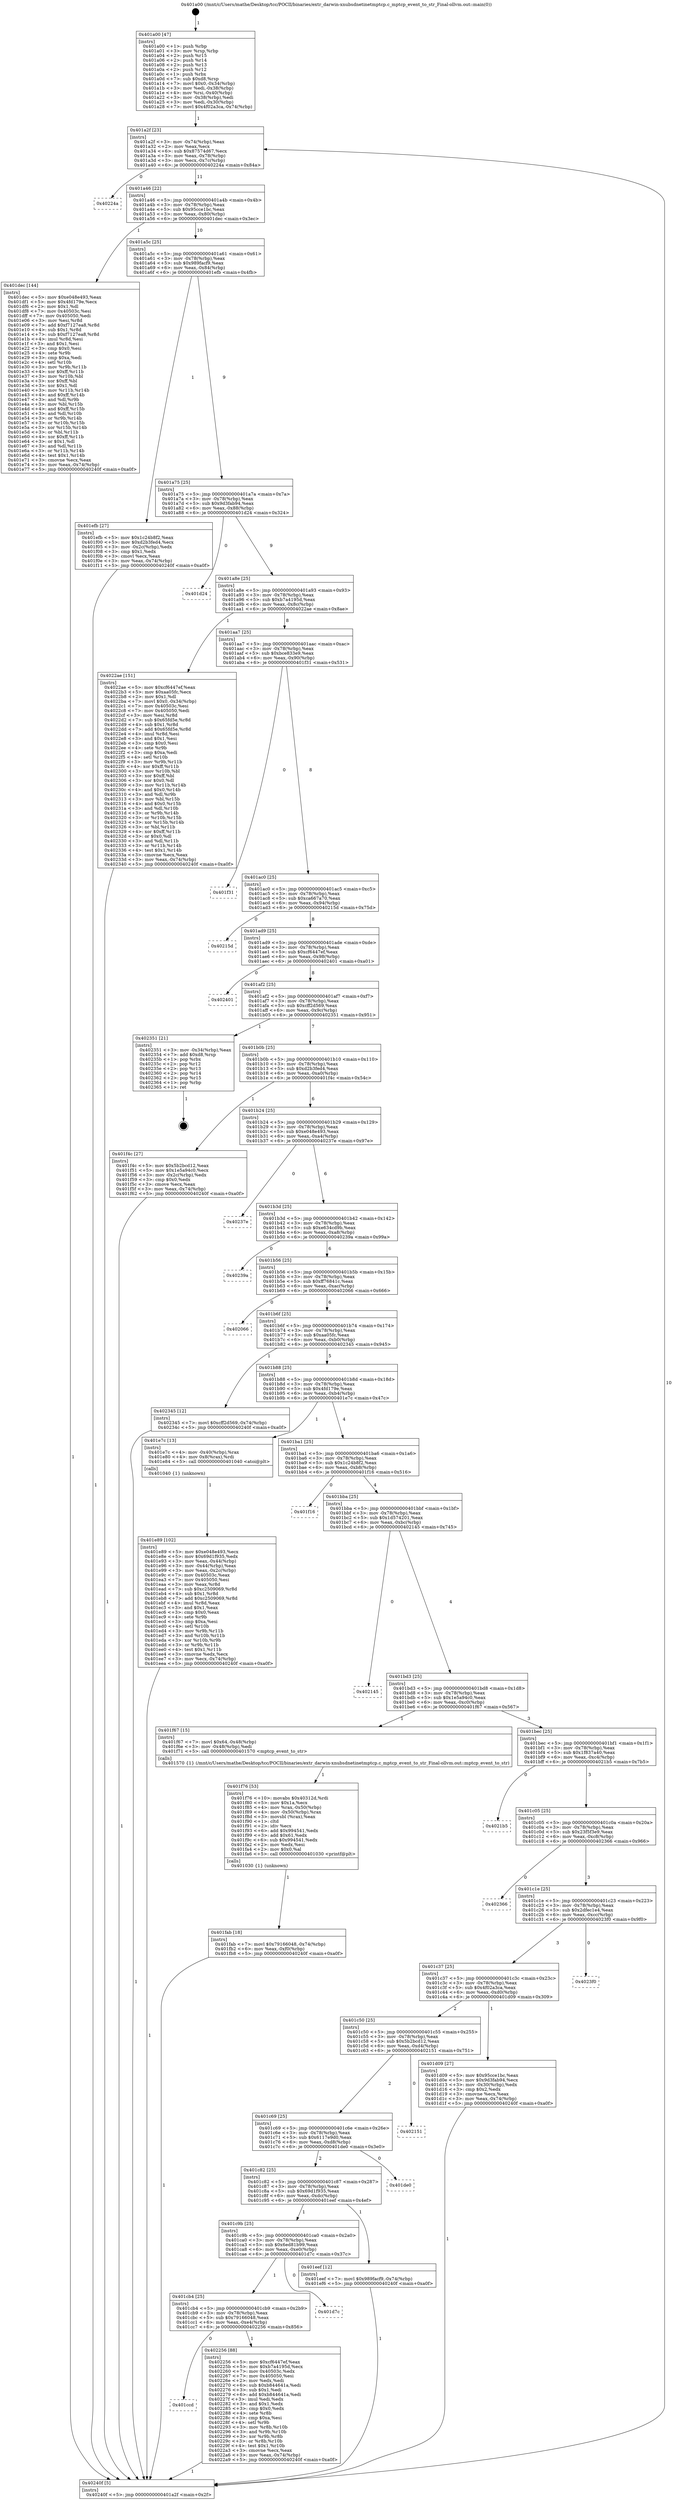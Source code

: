 digraph "0x401a00" {
  label = "0x401a00 (/mnt/c/Users/mathe/Desktop/tcc/POCII/binaries/extr_darwin-xnubsdnetinetmptcp.c_mptcp_event_to_str_Final-ollvm.out::main(0))"
  labelloc = "t"
  node[shape=record]

  Entry [label="",width=0.3,height=0.3,shape=circle,fillcolor=black,style=filled]
  "0x401a2f" [label="{
     0x401a2f [23]\l
     | [instrs]\l
     &nbsp;&nbsp;0x401a2f \<+3\>: mov -0x74(%rbp),%eax\l
     &nbsp;&nbsp;0x401a32 \<+2\>: mov %eax,%ecx\l
     &nbsp;&nbsp;0x401a34 \<+6\>: sub $0x87574d67,%ecx\l
     &nbsp;&nbsp;0x401a3a \<+3\>: mov %eax,-0x78(%rbp)\l
     &nbsp;&nbsp;0x401a3d \<+3\>: mov %ecx,-0x7c(%rbp)\l
     &nbsp;&nbsp;0x401a40 \<+6\>: je 000000000040224a \<main+0x84a\>\l
  }"]
  "0x40224a" [label="{
     0x40224a\l
  }", style=dashed]
  "0x401a46" [label="{
     0x401a46 [22]\l
     | [instrs]\l
     &nbsp;&nbsp;0x401a46 \<+5\>: jmp 0000000000401a4b \<main+0x4b\>\l
     &nbsp;&nbsp;0x401a4b \<+3\>: mov -0x78(%rbp),%eax\l
     &nbsp;&nbsp;0x401a4e \<+5\>: sub $0x95cce1bc,%eax\l
     &nbsp;&nbsp;0x401a53 \<+3\>: mov %eax,-0x80(%rbp)\l
     &nbsp;&nbsp;0x401a56 \<+6\>: je 0000000000401dec \<main+0x3ec\>\l
  }"]
  Exit [label="",width=0.3,height=0.3,shape=circle,fillcolor=black,style=filled,peripheries=2]
  "0x401dec" [label="{
     0x401dec [144]\l
     | [instrs]\l
     &nbsp;&nbsp;0x401dec \<+5\>: mov $0xe048e493,%eax\l
     &nbsp;&nbsp;0x401df1 \<+5\>: mov $0x4fd179e,%ecx\l
     &nbsp;&nbsp;0x401df6 \<+2\>: mov $0x1,%dl\l
     &nbsp;&nbsp;0x401df8 \<+7\>: mov 0x40503c,%esi\l
     &nbsp;&nbsp;0x401dff \<+7\>: mov 0x405050,%edi\l
     &nbsp;&nbsp;0x401e06 \<+3\>: mov %esi,%r8d\l
     &nbsp;&nbsp;0x401e09 \<+7\>: add $0xf7127ea8,%r8d\l
     &nbsp;&nbsp;0x401e10 \<+4\>: sub $0x1,%r8d\l
     &nbsp;&nbsp;0x401e14 \<+7\>: sub $0xf7127ea8,%r8d\l
     &nbsp;&nbsp;0x401e1b \<+4\>: imul %r8d,%esi\l
     &nbsp;&nbsp;0x401e1f \<+3\>: and $0x1,%esi\l
     &nbsp;&nbsp;0x401e22 \<+3\>: cmp $0x0,%esi\l
     &nbsp;&nbsp;0x401e25 \<+4\>: sete %r9b\l
     &nbsp;&nbsp;0x401e29 \<+3\>: cmp $0xa,%edi\l
     &nbsp;&nbsp;0x401e2c \<+4\>: setl %r10b\l
     &nbsp;&nbsp;0x401e30 \<+3\>: mov %r9b,%r11b\l
     &nbsp;&nbsp;0x401e33 \<+4\>: xor $0xff,%r11b\l
     &nbsp;&nbsp;0x401e37 \<+3\>: mov %r10b,%bl\l
     &nbsp;&nbsp;0x401e3a \<+3\>: xor $0xff,%bl\l
     &nbsp;&nbsp;0x401e3d \<+3\>: xor $0x1,%dl\l
     &nbsp;&nbsp;0x401e40 \<+3\>: mov %r11b,%r14b\l
     &nbsp;&nbsp;0x401e43 \<+4\>: and $0xff,%r14b\l
     &nbsp;&nbsp;0x401e47 \<+3\>: and %dl,%r9b\l
     &nbsp;&nbsp;0x401e4a \<+3\>: mov %bl,%r15b\l
     &nbsp;&nbsp;0x401e4d \<+4\>: and $0xff,%r15b\l
     &nbsp;&nbsp;0x401e51 \<+3\>: and %dl,%r10b\l
     &nbsp;&nbsp;0x401e54 \<+3\>: or %r9b,%r14b\l
     &nbsp;&nbsp;0x401e57 \<+3\>: or %r10b,%r15b\l
     &nbsp;&nbsp;0x401e5a \<+3\>: xor %r15b,%r14b\l
     &nbsp;&nbsp;0x401e5d \<+3\>: or %bl,%r11b\l
     &nbsp;&nbsp;0x401e60 \<+4\>: xor $0xff,%r11b\l
     &nbsp;&nbsp;0x401e64 \<+3\>: or $0x1,%dl\l
     &nbsp;&nbsp;0x401e67 \<+3\>: and %dl,%r11b\l
     &nbsp;&nbsp;0x401e6a \<+3\>: or %r11b,%r14b\l
     &nbsp;&nbsp;0x401e6d \<+4\>: test $0x1,%r14b\l
     &nbsp;&nbsp;0x401e71 \<+3\>: cmovne %ecx,%eax\l
     &nbsp;&nbsp;0x401e74 \<+3\>: mov %eax,-0x74(%rbp)\l
     &nbsp;&nbsp;0x401e77 \<+5\>: jmp 000000000040240f \<main+0xa0f\>\l
  }"]
  "0x401a5c" [label="{
     0x401a5c [25]\l
     | [instrs]\l
     &nbsp;&nbsp;0x401a5c \<+5\>: jmp 0000000000401a61 \<main+0x61\>\l
     &nbsp;&nbsp;0x401a61 \<+3\>: mov -0x78(%rbp),%eax\l
     &nbsp;&nbsp;0x401a64 \<+5\>: sub $0x989facf9,%eax\l
     &nbsp;&nbsp;0x401a69 \<+6\>: mov %eax,-0x84(%rbp)\l
     &nbsp;&nbsp;0x401a6f \<+6\>: je 0000000000401efb \<main+0x4fb\>\l
  }"]
  "0x401ccd" [label="{
     0x401ccd\l
  }", style=dashed]
  "0x401efb" [label="{
     0x401efb [27]\l
     | [instrs]\l
     &nbsp;&nbsp;0x401efb \<+5\>: mov $0x1c24b8f2,%eax\l
     &nbsp;&nbsp;0x401f00 \<+5\>: mov $0xd2b3fed4,%ecx\l
     &nbsp;&nbsp;0x401f05 \<+3\>: mov -0x2c(%rbp),%edx\l
     &nbsp;&nbsp;0x401f08 \<+3\>: cmp $0x1,%edx\l
     &nbsp;&nbsp;0x401f0b \<+3\>: cmovl %ecx,%eax\l
     &nbsp;&nbsp;0x401f0e \<+3\>: mov %eax,-0x74(%rbp)\l
     &nbsp;&nbsp;0x401f11 \<+5\>: jmp 000000000040240f \<main+0xa0f\>\l
  }"]
  "0x401a75" [label="{
     0x401a75 [25]\l
     | [instrs]\l
     &nbsp;&nbsp;0x401a75 \<+5\>: jmp 0000000000401a7a \<main+0x7a\>\l
     &nbsp;&nbsp;0x401a7a \<+3\>: mov -0x78(%rbp),%eax\l
     &nbsp;&nbsp;0x401a7d \<+5\>: sub $0x9d3fab94,%eax\l
     &nbsp;&nbsp;0x401a82 \<+6\>: mov %eax,-0x88(%rbp)\l
     &nbsp;&nbsp;0x401a88 \<+6\>: je 0000000000401d24 \<main+0x324\>\l
  }"]
  "0x402256" [label="{
     0x402256 [88]\l
     | [instrs]\l
     &nbsp;&nbsp;0x402256 \<+5\>: mov $0xcf6447ef,%eax\l
     &nbsp;&nbsp;0x40225b \<+5\>: mov $0xb7a4195d,%ecx\l
     &nbsp;&nbsp;0x402260 \<+7\>: mov 0x40503c,%edx\l
     &nbsp;&nbsp;0x402267 \<+7\>: mov 0x405050,%esi\l
     &nbsp;&nbsp;0x40226e \<+2\>: mov %edx,%edi\l
     &nbsp;&nbsp;0x402270 \<+6\>: sub $0xb844641a,%edi\l
     &nbsp;&nbsp;0x402276 \<+3\>: sub $0x1,%edi\l
     &nbsp;&nbsp;0x402279 \<+6\>: add $0xb844641a,%edi\l
     &nbsp;&nbsp;0x40227f \<+3\>: imul %edi,%edx\l
     &nbsp;&nbsp;0x402282 \<+3\>: and $0x1,%edx\l
     &nbsp;&nbsp;0x402285 \<+3\>: cmp $0x0,%edx\l
     &nbsp;&nbsp;0x402288 \<+4\>: sete %r8b\l
     &nbsp;&nbsp;0x40228c \<+3\>: cmp $0xa,%esi\l
     &nbsp;&nbsp;0x40228f \<+4\>: setl %r9b\l
     &nbsp;&nbsp;0x402293 \<+3\>: mov %r8b,%r10b\l
     &nbsp;&nbsp;0x402296 \<+3\>: and %r9b,%r10b\l
     &nbsp;&nbsp;0x402299 \<+3\>: xor %r9b,%r8b\l
     &nbsp;&nbsp;0x40229c \<+3\>: or %r8b,%r10b\l
     &nbsp;&nbsp;0x40229f \<+4\>: test $0x1,%r10b\l
     &nbsp;&nbsp;0x4022a3 \<+3\>: cmovne %ecx,%eax\l
     &nbsp;&nbsp;0x4022a6 \<+3\>: mov %eax,-0x74(%rbp)\l
     &nbsp;&nbsp;0x4022a9 \<+5\>: jmp 000000000040240f \<main+0xa0f\>\l
  }"]
  "0x401d24" [label="{
     0x401d24\l
  }", style=dashed]
  "0x401a8e" [label="{
     0x401a8e [25]\l
     | [instrs]\l
     &nbsp;&nbsp;0x401a8e \<+5\>: jmp 0000000000401a93 \<main+0x93\>\l
     &nbsp;&nbsp;0x401a93 \<+3\>: mov -0x78(%rbp),%eax\l
     &nbsp;&nbsp;0x401a96 \<+5\>: sub $0xb7a4195d,%eax\l
     &nbsp;&nbsp;0x401a9b \<+6\>: mov %eax,-0x8c(%rbp)\l
     &nbsp;&nbsp;0x401aa1 \<+6\>: je 00000000004022ae \<main+0x8ae\>\l
  }"]
  "0x401cb4" [label="{
     0x401cb4 [25]\l
     | [instrs]\l
     &nbsp;&nbsp;0x401cb4 \<+5\>: jmp 0000000000401cb9 \<main+0x2b9\>\l
     &nbsp;&nbsp;0x401cb9 \<+3\>: mov -0x78(%rbp),%eax\l
     &nbsp;&nbsp;0x401cbc \<+5\>: sub $0x79166048,%eax\l
     &nbsp;&nbsp;0x401cc1 \<+6\>: mov %eax,-0xe4(%rbp)\l
     &nbsp;&nbsp;0x401cc7 \<+6\>: je 0000000000402256 \<main+0x856\>\l
  }"]
  "0x4022ae" [label="{
     0x4022ae [151]\l
     | [instrs]\l
     &nbsp;&nbsp;0x4022ae \<+5\>: mov $0xcf6447ef,%eax\l
     &nbsp;&nbsp;0x4022b3 \<+5\>: mov $0xaa05fc,%ecx\l
     &nbsp;&nbsp;0x4022b8 \<+2\>: mov $0x1,%dl\l
     &nbsp;&nbsp;0x4022ba \<+7\>: movl $0x0,-0x34(%rbp)\l
     &nbsp;&nbsp;0x4022c1 \<+7\>: mov 0x40503c,%esi\l
     &nbsp;&nbsp;0x4022c8 \<+7\>: mov 0x405050,%edi\l
     &nbsp;&nbsp;0x4022cf \<+3\>: mov %esi,%r8d\l
     &nbsp;&nbsp;0x4022d2 \<+7\>: sub $0x65fd5e,%r8d\l
     &nbsp;&nbsp;0x4022d9 \<+4\>: sub $0x1,%r8d\l
     &nbsp;&nbsp;0x4022dd \<+7\>: add $0x65fd5e,%r8d\l
     &nbsp;&nbsp;0x4022e4 \<+4\>: imul %r8d,%esi\l
     &nbsp;&nbsp;0x4022e8 \<+3\>: and $0x1,%esi\l
     &nbsp;&nbsp;0x4022eb \<+3\>: cmp $0x0,%esi\l
     &nbsp;&nbsp;0x4022ee \<+4\>: sete %r9b\l
     &nbsp;&nbsp;0x4022f2 \<+3\>: cmp $0xa,%edi\l
     &nbsp;&nbsp;0x4022f5 \<+4\>: setl %r10b\l
     &nbsp;&nbsp;0x4022f9 \<+3\>: mov %r9b,%r11b\l
     &nbsp;&nbsp;0x4022fc \<+4\>: xor $0xff,%r11b\l
     &nbsp;&nbsp;0x402300 \<+3\>: mov %r10b,%bl\l
     &nbsp;&nbsp;0x402303 \<+3\>: xor $0xff,%bl\l
     &nbsp;&nbsp;0x402306 \<+3\>: xor $0x0,%dl\l
     &nbsp;&nbsp;0x402309 \<+3\>: mov %r11b,%r14b\l
     &nbsp;&nbsp;0x40230c \<+4\>: and $0x0,%r14b\l
     &nbsp;&nbsp;0x402310 \<+3\>: and %dl,%r9b\l
     &nbsp;&nbsp;0x402313 \<+3\>: mov %bl,%r15b\l
     &nbsp;&nbsp;0x402316 \<+4\>: and $0x0,%r15b\l
     &nbsp;&nbsp;0x40231a \<+3\>: and %dl,%r10b\l
     &nbsp;&nbsp;0x40231d \<+3\>: or %r9b,%r14b\l
     &nbsp;&nbsp;0x402320 \<+3\>: or %r10b,%r15b\l
     &nbsp;&nbsp;0x402323 \<+3\>: xor %r15b,%r14b\l
     &nbsp;&nbsp;0x402326 \<+3\>: or %bl,%r11b\l
     &nbsp;&nbsp;0x402329 \<+4\>: xor $0xff,%r11b\l
     &nbsp;&nbsp;0x40232d \<+3\>: or $0x0,%dl\l
     &nbsp;&nbsp;0x402330 \<+3\>: and %dl,%r11b\l
     &nbsp;&nbsp;0x402333 \<+3\>: or %r11b,%r14b\l
     &nbsp;&nbsp;0x402336 \<+4\>: test $0x1,%r14b\l
     &nbsp;&nbsp;0x40233a \<+3\>: cmovne %ecx,%eax\l
     &nbsp;&nbsp;0x40233d \<+3\>: mov %eax,-0x74(%rbp)\l
     &nbsp;&nbsp;0x402340 \<+5\>: jmp 000000000040240f \<main+0xa0f\>\l
  }"]
  "0x401aa7" [label="{
     0x401aa7 [25]\l
     | [instrs]\l
     &nbsp;&nbsp;0x401aa7 \<+5\>: jmp 0000000000401aac \<main+0xac\>\l
     &nbsp;&nbsp;0x401aac \<+3\>: mov -0x78(%rbp),%eax\l
     &nbsp;&nbsp;0x401aaf \<+5\>: sub $0xbce833e9,%eax\l
     &nbsp;&nbsp;0x401ab4 \<+6\>: mov %eax,-0x90(%rbp)\l
     &nbsp;&nbsp;0x401aba \<+6\>: je 0000000000401f31 \<main+0x531\>\l
  }"]
  "0x401d7c" [label="{
     0x401d7c\l
  }", style=dashed]
  "0x401f31" [label="{
     0x401f31\l
  }", style=dashed]
  "0x401ac0" [label="{
     0x401ac0 [25]\l
     | [instrs]\l
     &nbsp;&nbsp;0x401ac0 \<+5\>: jmp 0000000000401ac5 \<main+0xc5\>\l
     &nbsp;&nbsp;0x401ac5 \<+3\>: mov -0x78(%rbp),%eax\l
     &nbsp;&nbsp;0x401ac8 \<+5\>: sub $0xca667a70,%eax\l
     &nbsp;&nbsp;0x401acd \<+6\>: mov %eax,-0x94(%rbp)\l
     &nbsp;&nbsp;0x401ad3 \<+6\>: je 000000000040215d \<main+0x75d\>\l
  }"]
  "0x401fab" [label="{
     0x401fab [18]\l
     | [instrs]\l
     &nbsp;&nbsp;0x401fab \<+7\>: movl $0x79166048,-0x74(%rbp)\l
     &nbsp;&nbsp;0x401fb2 \<+6\>: mov %eax,-0xf0(%rbp)\l
     &nbsp;&nbsp;0x401fb8 \<+5\>: jmp 000000000040240f \<main+0xa0f\>\l
  }"]
  "0x40215d" [label="{
     0x40215d\l
  }", style=dashed]
  "0x401ad9" [label="{
     0x401ad9 [25]\l
     | [instrs]\l
     &nbsp;&nbsp;0x401ad9 \<+5\>: jmp 0000000000401ade \<main+0xde\>\l
     &nbsp;&nbsp;0x401ade \<+3\>: mov -0x78(%rbp),%eax\l
     &nbsp;&nbsp;0x401ae1 \<+5\>: sub $0xcf6447ef,%eax\l
     &nbsp;&nbsp;0x401ae6 \<+6\>: mov %eax,-0x98(%rbp)\l
     &nbsp;&nbsp;0x401aec \<+6\>: je 0000000000402401 \<main+0xa01\>\l
  }"]
  "0x401f76" [label="{
     0x401f76 [53]\l
     | [instrs]\l
     &nbsp;&nbsp;0x401f76 \<+10\>: movabs $0x40312d,%rdi\l
     &nbsp;&nbsp;0x401f80 \<+5\>: mov $0x1a,%ecx\l
     &nbsp;&nbsp;0x401f85 \<+4\>: mov %rax,-0x50(%rbp)\l
     &nbsp;&nbsp;0x401f89 \<+4\>: mov -0x50(%rbp),%rax\l
     &nbsp;&nbsp;0x401f8d \<+3\>: movsbl (%rax),%eax\l
     &nbsp;&nbsp;0x401f90 \<+1\>: cltd\l
     &nbsp;&nbsp;0x401f91 \<+2\>: idiv %ecx\l
     &nbsp;&nbsp;0x401f93 \<+6\>: add $0x994541,%edx\l
     &nbsp;&nbsp;0x401f99 \<+3\>: add $0x61,%edx\l
     &nbsp;&nbsp;0x401f9c \<+6\>: sub $0x994541,%edx\l
     &nbsp;&nbsp;0x401fa2 \<+2\>: mov %edx,%esi\l
     &nbsp;&nbsp;0x401fa4 \<+2\>: mov $0x0,%al\l
     &nbsp;&nbsp;0x401fa6 \<+5\>: call 0000000000401030 \<printf@plt\>\l
     | [calls]\l
     &nbsp;&nbsp;0x401030 \{1\} (unknown)\l
  }"]
  "0x402401" [label="{
     0x402401\l
  }", style=dashed]
  "0x401af2" [label="{
     0x401af2 [25]\l
     | [instrs]\l
     &nbsp;&nbsp;0x401af2 \<+5\>: jmp 0000000000401af7 \<main+0xf7\>\l
     &nbsp;&nbsp;0x401af7 \<+3\>: mov -0x78(%rbp),%eax\l
     &nbsp;&nbsp;0x401afa \<+5\>: sub $0xcff2d569,%eax\l
     &nbsp;&nbsp;0x401aff \<+6\>: mov %eax,-0x9c(%rbp)\l
     &nbsp;&nbsp;0x401b05 \<+6\>: je 0000000000402351 \<main+0x951\>\l
  }"]
  "0x401c9b" [label="{
     0x401c9b [25]\l
     | [instrs]\l
     &nbsp;&nbsp;0x401c9b \<+5\>: jmp 0000000000401ca0 \<main+0x2a0\>\l
     &nbsp;&nbsp;0x401ca0 \<+3\>: mov -0x78(%rbp),%eax\l
     &nbsp;&nbsp;0x401ca3 \<+5\>: sub $0x6ed81b99,%eax\l
     &nbsp;&nbsp;0x401ca8 \<+6\>: mov %eax,-0xe0(%rbp)\l
     &nbsp;&nbsp;0x401cae \<+6\>: je 0000000000401d7c \<main+0x37c\>\l
  }"]
  "0x402351" [label="{
     0x402351 [21]\l
     | [instrs]\l
     &nbsp;&nbsp;0x402351 \<+3\>: mov -0x34(%rbp),%eax\l
     &nbsp;&nbsp;0x402354 \<+7\>: add $0xd8,%rsp\l
     &nbsp;&nbsp;0x40235b \<+1\>: pop %rbx\l
     &nbsp;&nbsp;0x40235c \<+2\>: pop %r12\l
     &nbsp;&nbsp;0x40235e \<+2\>: pop %r13\l
     &nbsp;&nbsp;0x402360 \<+2\>: pop %r14\l
     &nbsp;&nbsp;0x402362 \<+2\>: pop %r15\l
     &nbsp;&nbsp;0x402364 \<+1\>: pop %rbp\l
     &nbsp;&nbsp;0x402365 \<+1\>: ret\l
  }"]
  "0x401b0b" [label="{
     0x401b0b [25]\l
     | [instrs]\l
     &nbsp;&nbsp;0x401b0b \<+5\>: jmp 0000000000401b10 \<main+0x110\>\l
     &nbsp;&nbsp;0x401b10 \<+3\>: mov -0x78(%rbp),%eax\l
     &nbsp;&nbsp;0x401b13 \<+5\>: sub $0xd2b3fed4,%eax\l
     &nbsp;&nbsp;0x401b18 \<+6\>: mov %eax,-0xa0(%rbp)\l
     &nbsp;&nbsp;0x401b1e \<+6\>: je 0000000000401f4c \<main+0x54c\>\l
  }"]
  "0x401eef" [label="{
     0x401eef [12]\l
     | [instrs]\l
     &nbsp;&nbsp;0x401eef \<+7\>: movl $0x989facf9,-0x74(%rbp)\l
     &nbsp;&nbsp;0x401ef6 \<+5\>: jmp 000000000040240f \<main+0xa0f\>\l
  }"]
  "0x401f4c" [label="{
     0x401f4c [27]\l
     | [instrs]\l
     &nbsp;&nbsp;0x401f4c \<+5\>: mov $0x5b2bcd12,%eax\l
     &nbsp;&nbsp;0x401f51 \<+5\>: mov $0x1e5a94c0,%ecx\l
     &nbsp;&nbsp;0x401f56 \<+3\>: mov -0x2c(%rbp),%edx\l
     &nbsp;&nbsp;0x401f59 \<+3\>: cmp $0x0,%edx\l
     &nbsp;&nbsp;0x401f5c \<+3\>: cmove %ecx,%eax\l
     &nbsp;&nbsp;0x401f5f \<+3\>: mov %eax,-0x74(%rbp)\l
     &nbsp;&nbsp;0x401f62 \<+5\>: jmp 000000000040240f \<main+0xa0f\>\l
  }"]
  "0x401b24" [label="{
     0x401b24 [25]\l
     | [instrs]\l
     &nbsp;&nbsp;0x401b24 \<+5\>: jmp 0000000000401b29 \<main+0x129\>\l
     &nbsp;&nbsp;0x401b29 \<+3\>: mov -0x78(%rbp),%eax\l
     &nbsp;&nbsp;0x401b2c \<+5\>: sub $0xe048e493,%eax\l
     &nbsp;&nbsp;0x401b31 \<+6\>: mov %eax,-0xa4(%rbp)\l
     &nbsp;&nbsp;0x401b37 \<+6\>: je 000000000040237e \<main+0x97e\>\l
  }"]
  "0x401c82" [label="{
     0x401c82 [25]\l
     | [instrs]\l
     &nbsp;&nbsp;0x401c82 \<+5\>: jmp 0000000000401c87 \<main+0x287\>\l
     &nbsp;&nbsp;0x401c87 \<+3\>: mov -0x78(%rbp),%eax\l
     &nbsp;&nbsp;0x401c8a \<+5\>: sub $0x69d1f935,%eax\l
     &nbsp;&nbsp;0x401c8f \<+6\>: mov %eax,-0xdc(%rbp)\l
     &nbsp;&nbsp;0x401c95 \<+6\>: je 0000000000401eef \<main+0x4ef\>\l
  }"]
  "0x40237e" [label="{
     0x40237e\l
  }", style=dashed]
  "0x401b3d" [label="{
     0x401b3d [25]\l
     | [instrs]\l
     &nbsp;&nbsp;0x401b3d \<+5\>: jmp 0000000000401b42 \<main+0x142\>\l
     &nbsp;&nbsp;0x401b42 \<+3\>: mov -0x78(%rbp),%eax\l
     &nbsp;&nbsp;0x401b45 \<+5\>: sub $0xe634cd9b,%eax\l
     &nbsp;&nbsp;0x401b4a \<+6\>: mov %eax,-0xa8(%rbp)\l
     &nbsp;&nbsp;0x401b50 \<+6\>: je 000000000040239a \<main+0x99a\>\l
  }"]
  "0x401de0" [label="{
     0x401de0\l
  }", style=dashed]
  "0x40239a" [label="{
     0x40239a\l
  }", style=dashed]
  "0x401b56" [label="{
     0x401b56 [25]\l
     | [instrs]\l
     &nbsp;&nbsp;0x401b56 \<+5\>: jmp 0000000000401b5b \<main+0x15b\>\l
     &nbsp;&nbsp;0x401b5b \<+3\>: mov -0x78(%rbp),%eax\l
     &nbsp;&nbsp;0x401b5e \<+5\>: sub $0xff76841c,%eax\l
     &nbsp;&nbsp;0x401b63 \<+6\>: mov %eax,-0xac(%rbp)\l
     &nbsp;&nbsp;0x401b69 \<+6\>: je 0000000000402066 \<main+0x666\>\l
  }"]
  "0x401c69" [label="{
     0x401c69 [25]\l
     | [instrs]\l
     &nbsp;&nbsp;0x401c69 \<+5\>: jmp 0000000000401c6e \<main+0x26e\>\l
     &nbsp;&nbsp;0x401c6e \<+3\>: mov -0x78(%rbp),%eax\l
     &nbsp;&nbsp;0x401c71 \<+5\>: sub $0x6117e9d0,%eax\l
     &nbsp;&nbsp;0x401c76 \<+6\>: mov %eax,-0xd8(%rbp)\l
     &nbsp;&nbsp;0x401c7c \<+6\>: je 0000000000401de0 \<main+0x3e0\>\l
  }"]
  "0x402066" [label="{
     0x402066\l
  }", style=dashed]
  "0x401b6f" [label="{
     0x401b6f [25]\l
     | [instrs]\l
     &nbsp;&nbsp;0x401b6f \<+5\>: jmp 0000000000401b74 \<main+0x174\>\l
     &nbsp;&nbsp;0x401b74 \<+3\>: mov -0x78(%rbp),%eax\l
     &nbsp;&nbsp;0x401b77 \<+5\>: sub $0xaa05fc,%eax\l
     &nbsp;&nbsp;0x401b7c \<+6\>: mov %eax,-0xb0(%rbp)\l
     &nbsp;&nbsp;0x401b82 \<+6\>: je 0000000000402345 \<main+0x945\>\l
  }"]
  "0x402151" [label="{
     0x402151\l
  }", style=dashed]
  "0x402345" [label="{
     0x402345 [12]\l
     | [instrs]\l
     &nbsp;&nbsp;0x402345 \<+7\>: movl $0xcff2d569,-0x74(%rbp)\l
     &nbsp;&nbsp;0x40234c \<+5\>: jmp 000000000040240f \<main+0xa0f\>\l
  }"]
  "0x401b88" [label="{
     0x401b88 [25]\l
     | [instrs]\l
     &nbsp;&nbsp;0x401b88 \<+5\>: jmp 0000000000401b8d \<main+0x18d\>\l
     &nbsp;&nbsp;0x401b8d \<+3\>: mov -0x78(%rbp),%eax\l
     &nbsp;&nbsp;0x401b90 \<+5\>: sub $0x4fd179e,%eax\l
     &nbsp;&nbsp;0x401b95 \<+6\>: mov %eax,-0xb4(%rbp)\l
     &nbsp;&nbsp;0x401b9b \<+6\>: je 0000000000401e7c \<main+0x47c\>\l
  }"]
  "0x401e89" [label="{
     0x401e89 [102]\l
     | [instrs]\l
     &nbsp;&nbsp;0x401e89 \<+5\>: mov $0xe048e493,%ecx\l
     &nbsp;&nbsp;0x401e8e \<+5\>: mov $0x69d1f935,%edx\l
     &nbsp;&nbsp;0x401e93 \<+3\>: mov %eax,-0x44(%rbp)\l
     &nbsp;&nbsp;0x401e96 \<+3\>: mov -0x44(%rbp),%eax\l
     &nbsp;&nbsp;0x401e99 \<+3\>: mov %eax,-0x2c(%rbp)\l
     &nbsp;&nbsp;0x401e9c \<+7\>: mov 0x40503c,%eax\l
     &nbsp;&nbsp;0x401ea3 \<+7\>: mov 0x405050,%esi\l
     &nbsp;&nbsp;0x401eaa \<+3\>: mov %eax,%r8d\l
     &nbsp;&nbsp;0x401ead \<+7\>: sub $0xc2509069,%r8d\l
     &nbsp;&nbsp;0x401eb4 \<+4\>: sub $0x1,%r8d\l
     &nbsp;&nbsp;0x401eb8 \<+7\>: add $0xc2509069,%r8d\l
     &nbsp;&nbsp;0x401ebf \<+4\>: imul %r8d,%eax\l
     &nbsp;&nbsp;0x401ec3 \<+3\>: and $0x1,%eax\l
     &nbsp;&nbsp;0x401ec6 \<+3\>: cmp $0x0,%eax\l
     &nbsp;&nbsp;0x401ec9 \<+4\>: sete %r9b\l
     &nbsp;&nbsp;0x401ecd \<+3\>: cmp $0xa,%esi\l
     &nbsp;&nbsp;0x401ed0 \<+4\>: setl %r10b\l
     &nbsp;&nbsp;0x401ed4 \<+3\>: mov %r9b,%r11b\l
     &nbsp;&nbsp;0x401ed7 \<+3\>: and %r10b,%r11b\l
     &nbsp;&nbsp;0x401eda \<+3\>: xor %r10b,%r9b\l
     &nbsp;&nbsp;0x401edd \<+3\>: or %r9b,%r11b\l
     &nbsp;&nbsp;0x401ee0 \<+4\>: test $0x1,%r11b\l
     &nbsp;&nbsp;0x401ee4 \<+3\>: cmovne %edx,%ecx\l
     &nbsp;&nbsp;0x401ee7 \<+3\>: mov %ecx,-0x74(%rbp)\l
     &nbsp;&nbsp;0x401eea \<+5\>: jmp 000000000040240f \<main+0xa0f\>\l
  }"]
  "0x401e7c" [label="{
     0x401e7c [13]\l
     | [instrs]\l
     &nbsp;&nbsp;0x401e7c \<+4\>: mov -0x40(%rbp),%rax\l
     &nbsp;&nbsp;0x401e80 \<+4\>: mov 0x8(%rax),%rdi\l
     &nbsp;&nbsp;0x401e84 \<+5\>: call 0000000000401040 \<atoi@plt\>\l
     | [calls]\l
     &nbsp;&nbsp;0x401040 \{1\} (unknown)\l
  }"]
  "0x401ba1" [label="{
     0x401ba1 [25]\l
     | [instrs]\l
     &nbsp;&nbsp;0x401ba1 \<+5\>: jmp 0000000000401ba6 \<main+0x1a6\>\l
     &nbsp;&nbsp;0x401ba6 \<+3\>: mov -0x78(%rbp),%eax\l
     &nbsp;&nbsp;0x401ba9 \<+5\>: sub $0x1c24b8f2,%eax\l
     &nbsp;&nbsp;0x401bae \<+6\>: mov %eax,-0xb8(%rbp)\l
     &nbsp;&nbsp;0x401bb4 \<+6\>: je 0000000000401f16 \<main+0x516\>\l
  }"]
  "0x401a00" [label="{
     0x401a00 [47]\l
     | [instrs]\l
     &nbsp;&nbsp;0x401a00 \<+1\>: push %rbp\l
     &nbsp;&nbsp;0x401a01 \<+3\>: mov %rsp,%rbp\l
     &nbsp;&nbsp;0x401a04 \<+2\>: push %r15\l
     &nbsp;&nbsp;0x401a06 \<+2\>: push %r14\l
     &nbsp;&nbsp;0x401a08 \<+2\>: push %r13\l
     &nbsp;&nbsp;0x401a0a \<+2\>: push %r12\l
     &nbsp;&nbsp;0x401a0c \<+1\>: push %rbx\l
     &nbsp;&nbsp;0x401a0d \<+7\>: sub $0xd8,%rsp\l
     &nbsp;&nbsp;0x401a14 \<+7\>: movl $0x0,-0x34(%rbp)\l
     &nbsp;&nbsp;0x401a1b \<+3\>: mov %edi,-0x38(%rbp)\l
     &nbsp;&nbsp;0x401a1e \<+4\>: mov %rsi,-0x40(%rbp)\l
     &nbsp;&nbsp;0x401a22 \<+3\>: mov -0x38(%rbp),%edi\l
     &nbsp;&nbsp;0x401a25 \<+3\>: mov %edi,-0x30(%rbp)\l
     &nbsp;&nbsp;0x401a28 \<+7\>: movl $0x4f02a3ca,-0x74(%rbp)\l
  }"]
  "0x401f16" [label="{
     0x401f16\l
  }", style=dashed]
  "0x401bba" [label="{
     0x401bba [25]\l
     | [instrs]\l
     &nbsp;&nbsp;0x401bba \<+5\>: jmp 0000000000401bbf \<main+0x1bf\>\l
     &nbsp;&nbsp;0x401bbf \<+3\>: mov -0x78(%rbp),%eax\l
     &nbsp;&nbsp;0x401bc2 \<+5\>: sub $0x1d574201,%eax\l
     &nbsp;&nbsp;0x401bc7 \<+6\>: mov %eax,-0xbc(%rbp)\l
     &nbsp;&nbsp;0x401bcd \<+6\>: je 0000000000402145 \<main+0x745\>\l
  }"]
  "0x40240f" [label="{
     0x40240f [5]\l
     | [instrs]\l
     &nbsp;&nbsp;0x40240f \<+5\>: jmp 0000000000401a2f \<main+0x2f\>\l
  }"]
  "0x402145" [label="{
     0x402145\l
  }", style=dashed]
  "0x401bd3" [label="{
     0x401bd3 [25]\l
     | [instrs]\l
     &nbsp;&nbsp;0x401bd3 \<+5\>: jmp 0000000000401bd8 \<main+0x1d8\>\l
     &nbsp;&nbsp;0x401bd8 \<+3\>: mov -0x78(%rbp),%eax\l
     &nbsp;&nbsp;0x401bdb \<+5\>: sub $0x1e5a94c0,%eax\l
     &nbsp;&nbsp;0x401be0 \<+6\>: mov %eax,-0xc0(%rbp)\l
     &nbsp;&nbsp;0x401be6 \<+6\>: je 0000000000401f67 \<main+0x567\>\l
  }"]
  "0x401c50" [label="{
     0x401c50 [25]\l
     | [instrs]\l
     &nbsp;&nbsp;0x401c50 \<+5\>: jmp 0000000000401c55 \<main+0x255\>\l
     &nbsp;&nbsp;0x401c55 \<+3\>: mov -0x78(%rbp),%eax\l
     &nbsp;&nbsp;0x401c58 \<+5\>: sub $0x5b2bcd12,%eax\l
     &nbsp;&nbsp;0x401c5d \<+6\>: mov %eax,-0xd4(%rbp)\l
     &nbsp;&nbsp;0x401c63 \<+6\>: je 0000000000402151 \<main+0x751\>\l
  }"]
  "0x401f67" [label="{
     0x401f67 [15]\l
     | [instrs]\l
     &nbsp;&nbsp;0x401f67 \<+7\>: movl $0x64,-0x48(%rbp)\l
     &nbsp;&nbsp;0x401f6e \<+3\>: mov -0x48(%rbp),%edi\l
     &nbsp;&nbsp;0x401f71 \<+5\>: call 0000000000401570 \<mptcp_event_to_str\>\l
     | [calls]\l
     &nbsp;&nbsp;0x401570 \{1\} (/mnt/c/Users/mathe/Desktop/tcc/POCII/binaries/extr_darwin-xnubsdnetinetmptcp.c_mptcp_event_to_str_Final-ollvm.out::mptcp_event_to_str)\l
  }"]
  "0x401bec" [label="{
     0x401bec [25]\l
     | [instrs]\l
     &nbsp;&nbsp;0x401bec \<+5\>: jmp 0000000000401bf1 \<main+0x1f1\>\l
     &nbsp;&nbsp;0x401bf1 \<+3\>: mov -0x78(%rbp),%eax\l
     &nbsp;&nbsp;0x401bf4 \<+5\>: sub $0x1f837a40,%eax\l
     &nbsp;&nbsp;0x401bf9 \<+6\>: mov %eax,-0xc4(%rbp)\l
     &nbsp;&nbsp;0x401bff \<+6\>: je 00000000004021b5 \<main+0x7b5\>\l
  }"]
  "0x401d09" [label="{
     0x401d09 [27]\l
     | [instrs]\l
     &nbsp;&nbsp;0x401d09 \<+5\>: mov $0x95cce1bc,%eax\l
     &nbsp;&nbsp;0x401d0e \<+5\>: mov $0x9d3fab94,%ecx\l
     &nbsp;&nbsp;0x401d13 \<+3\>: mov -0x30(%rbp),%edx\l
     &nbsp;&nbsp;0x401d16 \<+3\>: cmp $0x2,%edx\l
     &nbsp;&nbsp;0x401d19 \<+3\>: cmovne %ecx,%eax\l
     &nbsp;&nbsp;0x401d1c \<+3\>: mov %eax,-0x74(%rbp)\l
     &nbsp;&nbsp;0x401d1f \<+5\>: jmp 000000000040240f \<main+0xa0f\>\l
  }"]
  "0x4021b5" [label="{
     0x4021b5\l
  }", style=dashed]
  "0x401c05" [label="{
     0x401c05 [25]\l
     | [instrs]\l
     &nbsp;&nbsp;0x401c05 \<+5\>: jmp 0000000000401c0a \<main+0x20a\>\l
     &nbsp;&nbsp;0x401c0a \<+3\>: mov -0x78(%rbp),%eax\l
     &nbsp;&nbsp;0x401c0d \<+5\>: sub $0x23f5f3e9,%eax\l
     &nbsp;&nbsp;0x401c12 \<+6\>: mov %eax,-0xc8(%rbp)\l
     &nbsp;&nbsp;0x401c18 \<+6\>: je 0000000000402366 \<main+0x966\>\l
  }"]
  "0x401c37" [label="{
     0x401c37 [25]\l
     | [instrs]\l
     &nbsp;&nbsp;0x401c37 \<+5\>: jmp 0000000000401c3c \<main+0x23c\>\l
     &nbsp;&nbsp;0x401c3c \<+3\>: mov -0x78(%rbp),%eax\l
     &nbsp;&nbsp;0x401c3f \<+5\>: sub $0x4f02a3ca,%eax\l
     &nbsp;&nbsp;0x401c44 \<+6\>: mov %eax,-0xd0(%rbp)\l
     &nbsp;&nbsp;0x401c4a \<+6\>: je 0000000000401d09 \<main+0x309\>\l
  }"]
  "0x402366" [label="{
     0x402366\l
  }", style=dashed]
  "0x401c1e" [label="{
     0x401c1e [25]\l
     | [instrs]\l
     &nbsp;&nbsp;0x401c1e \<+5\>: jmp 0000000000401c23 \<main+0x223\>\l
     &nbsp;&nbsp;0x401c23 \<+3\>: mov -0x78(%rbp),%eax\l
     &nbsp;&nbsp;0x401c26 \<+5\>: sub $0x2dfec1e4,%eax\l
     &nbsp;&nbsp;0x401c2b \<+6\>: mov %eax,-0xcc(%rbp)\l
     &nbsp;&nbsp;0x401c31 \<+6\>: je 00000000004023f0 \<main+0x9f0\>\l
  }"]
  "0x4023f0" [label="{
     0x4023f0\l
  }", style=dashed]
  Entry -> "0x401a00" [label=" 1"]
  "0x401a2f" -> "0x40224a" [label=" 0"]
  "0x401a2f" -> "0x401a46" [label=" 11"]
  "0x402351" -> Exit [label=" 1"]
  "0x401a46" -> "0x401dec" [label=" 1"]
  "0x401a46" -> "0x401a5c" [label=" 10"]
  "0x402345" -> "0x40240f" [label=" 1"]
  "0x401a5c" -> "0x401efb" [label=" 1"]
  "0x401a5c" -> "0x401a75" [label=" 9"]
  "0x4022ae" -> "0x40240f" [label=" 1"]
  "0x401a75" -> "0x401d24" [label=" 0"]
  "0x401a75" -> "0x401a8e" [label=" 9"]
  "0x402256" -> "0x40240f" [label=" 1"]
  "0x401a8e" -> "0x4022ae" [label=" 1"]
  "0x401a8e" -> "0x401aa7" [label=" 8"]
  "0x401cb4" -> "0x402256" [label=" 1"]
  "0x401aa7" -> "0x401f31" [label=" 0"]
  "0x401aa7" -> "0x401ac0" [label=" 8"]
  "0x401cb4" -> "0x401ccd" [label=" 0"]
  "0x401ac0" -> "0x40215d" [label=" 0"]
  "0x401ac0" -> "0x401ad9" [label=" 8"]
  "0x401c9b" -> "0x401d7c" [label=" 0"]
  "0x401ad9" -> "0x402401" [label=" 0"]
  "0x401ad9" -> "0x401af2" [label=" 8"]
  "0x401c9b" -> "0x401cb4" [label=" 1"]
  "0x401af2" -> "0x402351" [label=" 1"]
  "0x401af2" -> "0x401b0b" [label=" 7"]
  "0x401fab" -> "0x40240f" [label=" 1"]
  "0x401b0b" -> "0x401f4c" [label=" 1"]
  "0x401b0b" -> "0x401b24" [label=" 6"]
  "0x401f76" -> "0x401fab" [label=" 1"]
  "0x401b24" -> "0x40237e" [label=" 0"]
  "0x401b24" -> "0x401b3d" [label=" 6"]
  "0x401f4c" -> "0x40240f" [label=" 1"]
  "0x401b3d" -> "0x40239a" [label=" 0"]
  "0x401b3d" -> "0x401b56" [label=" 6"]
  "0x401efb" -> "0x40240f" [label=" 1"]
  "0x401b56" -> "0x402066" [label=" 0"]
  "0x401b56" -> "0x401b6f" [label=" 6"]
  "0x401c82" -> "0x401c9b" [label=" 1"]
  "0x401b6f" -> "0x402345" [label=" 1"]
  "0x401b6f" -> "0x401b88" [label=" 5"]
  "0x401c82" -> "0x401eef" [label=" 1"]
  "0x401b88" -> "0x401e7c" [label=" 1"]
  "0x401b88" -> "0x401ba1" [label=" 4"]
  "0x401c69" -> "0x401c82" [label=" 2"]
  "0x401ba1" -> "0x401f16" [label=" 0"]
  "0x401ba1" -> "0x401bba" [label=" 4"]
  "0x401c69" -> "0x401de0" [label=" 0"]
  "0x401bba" -> "0x402145" [label=" 0"]
  "0x401bba" -> "0x401bd3" [label=" 4"]
  "0x401eef" -> "0x40240f" [label=" 1"]
  "0x401bd3" -> "0x401f67" [label=" 1"]
  "0x401bd3" -> "0x401bec" [label=" 3"]
  "0x401c50" -> "0x401c69" [label=" 2"]
  "0x401bec" -> "0x4021b5" [label=" 0"]
  "0x401bec" -> "0x401c05" [label=" 3"]
  "0x401c50" -> "0x402151" [label=" 0"]
  "0x401c05" -> "0x402366" [label=" 0"]
  "0x401c05" -> "0x401c1e" [label=" 3"]
  "0x401e89" -> "0x40240f" [label=" 1"]
  "0x401c1e" -> "0x4023f0" [label=" 0"]
  "0x401c1e" -> "0x401c37" [label=" 3"]
  "0x401f67" -> "0x401f76" [label=" 1"]
  "0x401c37" -> "0x401d09" [label=" 1"]
  "0x401c37" -> "0x401c50" [label=" 2"]
  "0x401d09" -> "0x40240f" [label=" 1"]
  "0x401a00" -> "0x401a2f" [label=" 1"]
  "0x40240f" -> "0x401a2f" [label=" 10"]
  "0x401dec" -> "0x40240f" [label=" 1"]
  "0x401e7c" -> "0x401e89" [label=" 1"]
}
